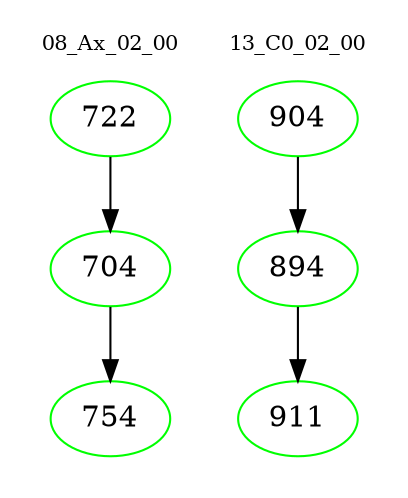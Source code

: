 digraph{
subgraph cluster_0 {
color = white
label = "08_Ax_02_00";
fontsize=10;
T0_722 [label="722", color="green"]
T0_722 -> T0_704 [color="black"]
T0_704 [label="704", color="green"]
T0_704 -> T0_754 [color="black"]
T0_754 [label="754", color="green"]
}
subgraph cluster_1 {
color = white
label = "13_C0_02_00";
fontsize=10;
T1_904 [label="904", color="green"]
T1_904 -> T1_894 [color="black"]
T1_894 [label="894", color="green"]
T1_894 -> T1_911 [color="black"]
T1_911 [label="911", color="green"]
}
}
